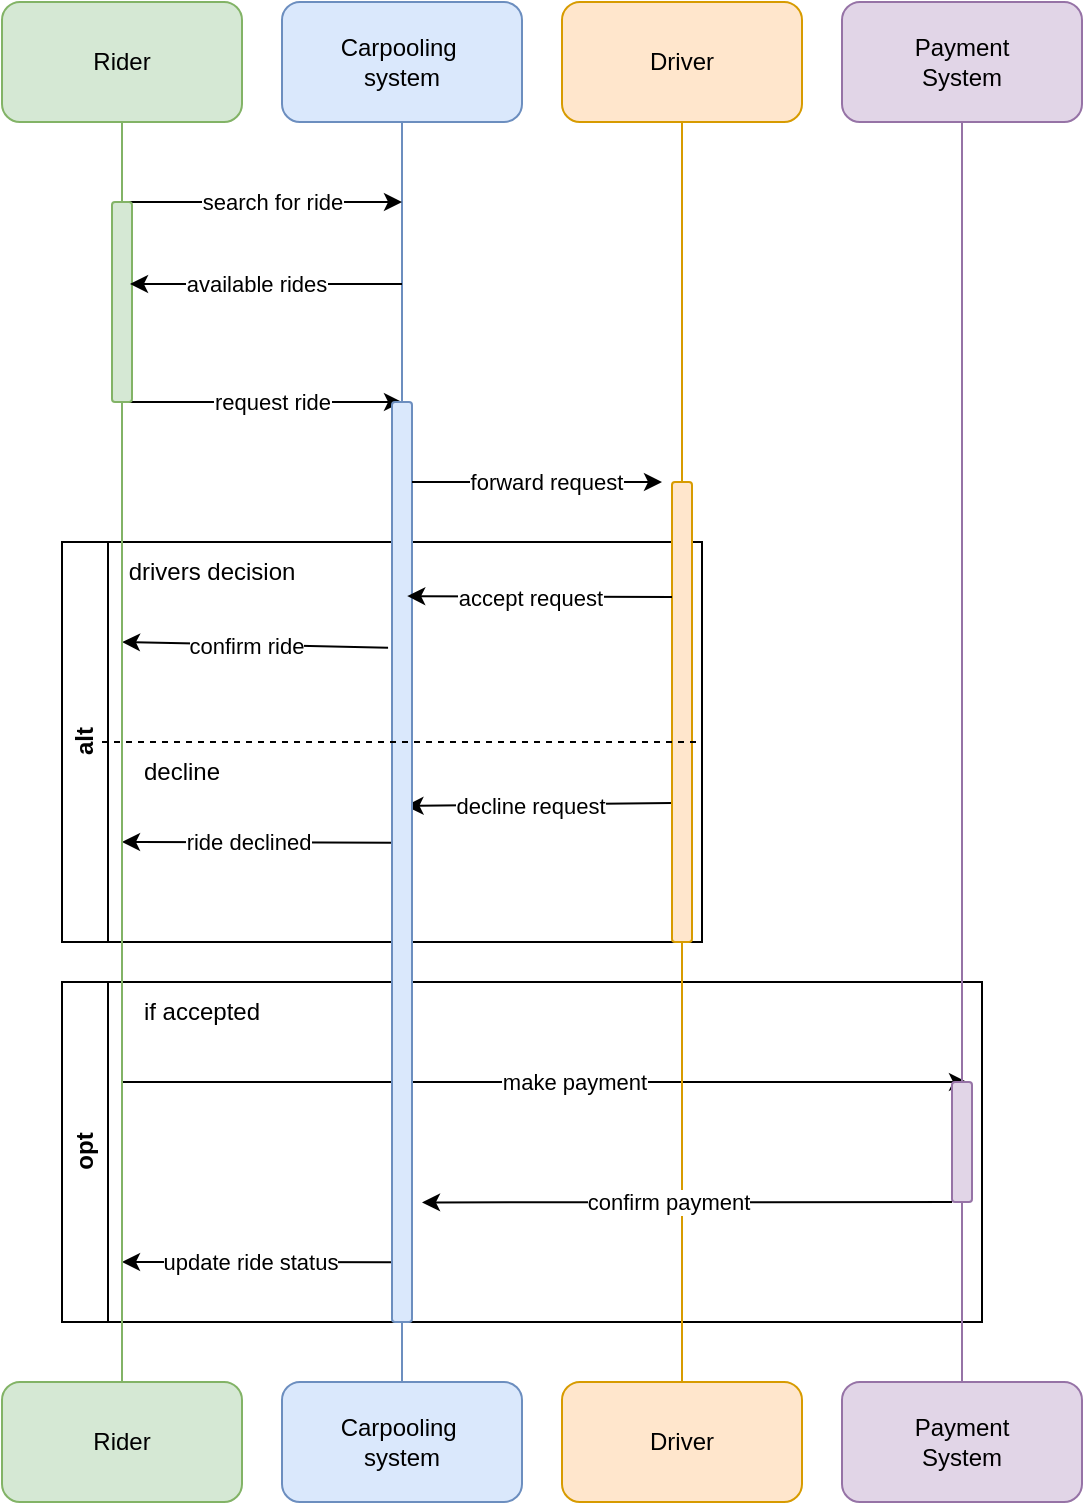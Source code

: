 <mxfile version="24.7.17">
  <diagram name="Page-1" id="esVlBsOZEMflyCbbcKqj">
    <mxGraphModel grid="1" page="1" gridSize="10" guides="1" tooltips="1" connect="1" arrows="1" fold="1" pageScale="1" pageWidth="850" pageHeight="1100" math="0" shadow="0">
      <root>
        <mxCell id="0" />
        <mxCell id="1" parent="0" />
        <mxCell id="UcHw_VRGnY01g3brgdtn-59" value="opt" style="swimlane;horizontal=0;whiteSpace=wrap;html=1;swimlaneFillColor=#FFFFFF;" vertex="1" parent="1">
          <mxGeometry x="280" y="570" width="460" height="170" as="geometry" />
        </mxCell>
        <mxCell id="UcHw_VRGnY01g3brgdtn-60" value="" style="endArrow=classic;html=1;rounded=0;entryX=0.75;entryY=0;entryDx=0;entryDy=0;" edge="1" parent="UcHw_VRGnY01g3brgdtn-59" target="UcHw_VRGnY01g3brgdtn-13">
          <mxGeometry width="50" height="50" relative="1" as="geometry">
            <mxPoint x="30" y="50" as="sourcePoint" />
            <mxPoint x="30" y="50" as="targetPoint" />
          </mxGeometry>
        </mxCell>
        <mxCell id="UcHw_VRGnY01g3brgdtn-61" value="make payment" style="edgeLabel;html=1;align=center;verticalAlign=middle;resizable=0;points=[];" connectable="0" vertex="1" parent="UcHw_VRGnY01g3brgdtn-60">
          <mxGeometry x="0.071" relative="1" as="geometry">
            <mxPoint as="offset" />
          </mxGeometry>
        </mxCell>
        <mxCell id="UcHw_VRGnY01g3brgdtn-65" value="" style="endArrow=classic;html=1;rounded=0;exitX=0.279;exitY=0.935;exitDx=0;exitDy=0;exitPerimeter=0;" edge="1" parent="UcHw_VRGnY01g3brgdtn-59" source="UcHw_VRGnY01g3brgdtn-11">
          <mxGeometry width="50" height="50" relative="1" as="geometry">
            <mxPoint x="175" y="151.1" as="sourcePoint" />
            <mxPoint x="30" y="140" as="targetPoint" />
          </mxGeometry>
        </mxCell>
        <mxCell id="UcHw_VRGnY01g3brgdtn-66" value="update ride status" style="edgeLabel;html=1;align=center;verticalAlign=middle;resizable=0;points=[];" connectable="0" vertex="1" parent="UcHw_VRGnY01g3brgdtn-65">
          <mxGeometry x="0.071" relative="1" as="geometry">
            <mxPoint as="offset" />
          </mxGeometry>
        </mxCell>
        <mxCell id="UcHw_VRGnY01g3brgdtn-67" value="if accepted" style="text;html=1;align=center;verticalAlign=middle;whiteSpace=wrap;rounded=0;" vertex="1" parent="UcHw_VRGnY01g3brgdtn-59">
          <mxGeometry x="30" width="80" height="30" as="geometry" />
        </mxCell>
        <mxCell id="UcHw_VRGnY01g3brgdtn-14" value="alt" style="swimlane;horizontal=0;whiteSpace=wrap;html=1;swimlaneFillColor=#FFFFFF;" vertex="1" parent="1">
          <mxGeometry x="280" y="350" width="320" height="200" as="geometry" />
        </mxCell>
        <mxCell id="UcHw_VRGnY01g3brgdtn-44" value="" style="endArrow=classic;html=1;rounded=0;exitX=-0.196;exitY=0.267;exitDx=0;exitDy=0;exitPerimeter=0;" edge="1" parent="UcHw_VRGnY01g3brgdtn-14" source="UcHw_VRGnY01g3brgdtn-11">
          <mxGeometry width="50" height="50" relative="1" as="geometry">
            <mxPoint x="175" y="51.1" as="sourcePoint" />
            <mxPoint x="30" y="50" as="targetPoint" />
          </mxGeometry>
        </mxCell>
        <mxCell id="UcHw_VRGnY01g3brgdtn-45" value="confirm ride" style="edgeLabel;html=1;align=center;verticalAlign=middle;resizable=0;points=[];" connectable="0" vertex="1" parent="UcHw_VRGnY01g3brgdtn-44">
          <mxGeometry x="0.071" relative="1" as="geometry">
            <mxPoint as="offset" />
          </mxGeometry>
        </mxCell>
        <mxCell id="UcHw_VRGnY01g3brgdtn-48" value="decline" style="text;html=1;align=center;verticalAlign=middle;whiteSpace=wrap;rounded=0;" vertex="1" parent="UcHw_VRGnY01g3brgdtn-14">
          <mxGeometry x="30" y="100" width="60" height="30" as="geometry" />
        </mxCell>
        <mxCell id="UcHw_VRGnY01g3brgdtn-51" value="" style="endArrow=classic;html=1;rounded=0;entryX=0.674;entryY=0.439;entryDx=0;entryDy=0;entryPerimeter=0;exitX=0;exitY=0.25;exitDx=0;exitDy=0;" edge="1" parent="UcHw_VRGnY01g3brgdtn-14" target="UcHw_VRGnY01g3brgdtn-11">
          <mxGeometry width="50" height="50" relative="1" as="geometry">
            <mxPoint x="305" y="130.5" as="sourcePoint" />
            <mxPoint x="171" y="131.5" as="targetPoint" />
          </mxGeometry>
        </mxCell>
        <mxCell id="UcHw_VRGnY01g3brgdtn-52" value="decline request" style="edgeLabel;html=1;align=center;verticalAlign=middle;resizable=0;points=[];" connectable="0" vertex="1" parent="UcHw_VRGnY01g3brgdtn-51">
          <mxGeometry x="0.071" relative="1" as="geometry">
            <mxPoint as="offset" />
          </mxGeometry>
        </mxCell>
        <mxCell id="UcHw_VRGnY01g3brgdtn-56" value="" style="endArrow=classic;html=1;rounded=0;exitX=0.065;exitY=0.479;exitDx=0;exitDy=0;exitPerimeter=0;" edge="1" parent="UcHw_VRGnY01g3brgdtn-14" source="UcHw_VRGnY01g3brgdtn-11">
          <mxGeometry width="50" height="50" relative="1" as="geometry">
            <mxPoint x="175" y="151.1" as="sourcePoint" />
            <mxPoint x="30" y="150" as="targetPoint" />
          </mxGeometry>
        </mxCell>
        <mxCell id="UcHw_VRGnY01g3brgdtn-57" value="ride declined" style="edgeLabel;html=1;align=center;verticalAlign=middle;resizable=0;points=[];" connectable="0" vertex="1" parent="UcHw_VRGnY01g3brgdtn-56">
          <mxGeometry x="0.071" relative="1" as="geometry">
            <mxPoint as="offset" />
          </mxGeometry>
        </mxCell>
        <mxCell id="UcHw_VRGnY01g3brgdtn-58" value="drivers decision" style="text;html=1;align=center;verticalAlign=middle;whiteSpace=wrap;rounded=0;" vertex="1" parent="UcHw_VRGnY01g3brgdtn-14">
          <mxGeometry x="30" width="90" height="30" as="geometry" />
        </mxCell>
        <mxCell id="UcHw_VRGnY01g3brgdtn-1" value="Rider" style="rounded=1;whiteSpace=wrap;html=1;fillColor=#d5e8d4;strokeColor=#82b366;" vertex="1" parent="1">
          <mxGeometry x="250" y="80" width="120" height="60" as="geometry" />
        </mxCell>
        <mxCell id="UcHw_VRGnY01g3brgdtn-2" value="Carpooling&amp;nbsp;&lt;div&gt;system&lt;/div&gt;" style="rounded=1;whiteSpace=wrap;html=1;fillColor=#dae8fc;strokeColor=#6c8ebf;" vertex="1" parent="1">
          <mxGeometry x="390" y="80" width="120" height="60" as="geometry" />
        </mxCell>
        <mxCell id="UcHw_VRGnY01g3brgdtn-3" value="Driver" style="rounded=1;whiteSpace=wrap;html=1;fillColor=#ffe6cc;strokeColor=#d79b00;" vertex="1" parent="1">
          <mxGeometry x="530" y="80" width="120" height="60" as="geometry" />
        </mxCell>
        <mxCell id="UcHw_VRGnY01g3brgdtn-5" value="Payment&lt;br&gt;System" style="rounded=1;whiteSpace=wrap;html=1;fillColor=#e1d5e7;strokeColor=#9673a6;" vertex="1" parent="1">
          <mxGeometry x="670" y="80" width="120" height="60" as="geometry" />
        </mxCell>
        <mxCell id="UcHw_VRGnY01g3brgdtn-16" value="" style="endArrow=none;html=1;rounded=0;entryX=0.5;entryY=1;entryDx=0;entryDy=0;exitX=0.5;exitY=0;exitDx=0;exitDy=0;fillColor=#d5e8d4;strokeColor=#82b366;" edge="1" parent="1" target="UcHw_VRGnY01g3brgdtn-1">
          <mxGeometry width="50" height="50" relative="1" as="geometry">
            <mxPoint x="310" y="770.0" as="sourcePoint" />
            <mxPoint x="560" y="280" as="targetPoint" />
          </mxGeometry>
        </mxCell>
        <mxCell id="UcHw_VRGnY01g3brgdtn-20" value="" style="endArrow=none;html=1;rounded=0;entryX=0.5;entryY=1;entryDx=0;entryDy=0;exitX=0.5;exitY=0;exitDx=0;exitDy=0;fillColor=#dae8fc;strokeColor=#6c8ebf;" edge="1" parent="1">
          <mxGeometry width="50" height="50" relative="1" as="geometry">
            <mxPoint x="450" y="770" as="sourcePoint" />
            <mxPoint x="450" y="140" as="targetPoint" />
          </mxGeometry>
        </mxCell>
        <mxCell id="UcHw_VRGnY01g3brgdtn-21" value="" style="endArrow=none;html=1;rounded=0;entryX=0.5;entryY=1;entryDx=0;entryDy=0;exitX=0.5;exitY=0;exitDx=0;exitDy=0;fillColor=#ffe6cc;strokeColor=#d79b00;" edge="1" parent="1">
          <mxGeometry width="50" height="50" relative="1" as="geometry">
            <mxPoint x="590" y="770" as="sourcePoint" />
            <mxPoint x="590" y="140" as="targetPoint" />
          </mxGeometry>
        </mxCell>
        <mxCell id="UcHw_VRGnY01g3brgdtn-22" value="" style="endArrow=none;html=1;rounded=0;entryX=0.5;entryY=1;entryDx=0;entryDy=0;exitX=0.5;exitY=0;exitDx=0;exitDy=0;fillColor=#e1d5e7;strokeColor=#9673a6;" edge="1" parent="1">
          <mxGeometry width="50" height="50" relative="1" as="geometry">
            <mxPoint x="730" y="770" as="sourcePoint" />
            <mxPoint x="730" y="140" as="targetPoint" />
          </mxGeometry>
        </mxCell>
        <mxCell id="UcHw_VRGnY01g3brgdtn-23" value="" style="endArrow=classic;html=1;rounded=0;" edge="1" parent="1">
          <mxGeometry width="50" height="50" relative="1" as="geometry">
            <mxPoint x="310" y="180" as="sourcePoint" />
            <mxPoint x="450" y="180" as="targetPoint" />
          </mxGeometry>
        </mxCell>
        <mxCell id="UcHw_VRGnY01g3brgdtn-24" value="search for ride" style="edgeLabel;html=1;align=center;verticalAlign=middle;resizable=0;points=[];" connectable="0" vertex="1" parent="UcHw_VRGnY01g3brgdtn-23">
          <mxGeometry x="0.071" relative="1" as="geometry">
            <mxPoint as="offset" />
          </mxGeometry>
        </mxCell>
        <mxCell id="UcHw_VRGnY01g3brgdtn-25" value="Rider" style="rounded=1;whiteSpace=wrap;html=1;fillColor=#d5e8d4;strokeColor=#82b366;" vertex="1" parent="1">
          <mxGeometry x="250" y="770" width="120" height="60" as="geometry" />
        </mxCell>
        <mxCell id="UcHw_VRGnY01g3brgdtn-26" value="Carpooling&amp;nbsp;&lt;div&gt;system&lt;/div&gt;" style="rounded=1;whiteSpace=wrap;html=1;fillColor=#dae8fc;strokeColor=#6c8ebf;" vertex="1" parent="1">
          <mxGeometry x="390" y="770" width="120" height="60" as="geometry" />
        </mxCell>
        <mxCell id="UcHw_VRGnY01g3brgdtn-27" value="Driver" style="rounded=1;whiteSpace=wrap;html=1;fillColor=#ffe6cc;strokeColor=#d79b00;" vertex="1" parent="1">
          <mxGeometry x="530" y="770" width="120" height="60" as="geometry" />
        </mxCell>
        <mxCell id="UcHw_VRGnY01g3brgdtn-28" value="Payment&lt;br&gt;System" style="rounded=1;whiteSpace=wrap;html=1;fillColor=#e1d5e7;strokeColor=#9673a6;" vertex="1" parent="1">
          <mxGeometry x="670" y="770" width="120" height="60" as="geometry" />
        </mxCell>
        <mxCell id="UcHw_VRGnY01g3brgdtn-31" value="" style="endArrow=classic;html=1;rounded=0;" edge="1" parent="1">
          <mxGeometry width="50" height="50" relative="1" as="geometry">
            <mxPoint x="310" y="280" as="sourcePoint" />
            <mxPoint x="450" y="280" as="targetPoint" />
          </mxGeometry>
        </mxCell>
        <mxCell id="UcHw_VRGnY01g3brgdtn-32" value="request ride" style="edgeLabel;html=1;align=center;verticalAlign=middle;resizable=0;points=[];" connectable="0" vertex="1" parent="UcHw_VRGnY01g3brgdtn-31">
          <mxGeometry x="0.071" relative="1" as="geometry">
            <mxPoint as="offset" />
          </mxGeometry>
        </mxCell>
        <mxCell id="UcHw_VRGnY01g3brgdtn-12" value="" style="rounded=1;whiteSpace=wrap;html=1;fillColor=#ffe6cc;strokeColor=#d79b00;" vertex="1" parent="1">
          <mxGeometry x="585" y="320" width="10" height="230" as="geometry" />
        </mxCell>
        <mxCell id="UcHw_VRGnY01g3brgdtn-10" value="" style="rounded=1;whiteSpace=wrap;html=1;fillColor=#d5e8d4;strokeColor=#82b366;" vertex="1" parent="1">
          <mxGeometry x="305" y="180" width="10" height="100" as="geometry" />
        </mxCell>
        <mxCell id="UcHw_VRGnY01g3brgdtn-11" value="" style="rounded=1;whiteSpace=wrap;html=1;fillColor=#dae8fc;strokeColor=#6c8ebf;" vertex="1" parent="1">
          <mxGeometry x="445" y="280" width="10" height="460" as="geometry" />
        </mxCell>
        <mxCell id="UcHw_VRGnY01g3brgdtn-13" value="" style="rounded=1;whiteSpace=wrap;html=1;fillColor=#e1d5e7;strokeColor=#9673a6;" vertex="1" parent="1">
          <mxGeometry x="725" y="620" width="10" height="60" as="geometry" />
        </mxCell>
        <mxCell id="UcHw_VRGnY01g3brgdtn-36" value="" style="endArrow=classic;html=1;rounded=0;entryX=0.9;entryY=0.41;entryDx=0;entryDy=0;entryPerimeter=0;" edge="1" parent="1" target="UcHw_VRGnY01g3brgdtn-10">
          <mxGeometry width="50" height="50" relative="1" as="geometry">
            <mxPoint x="450" y="221" as="sourcePoint" />
            <mxPoint x="430" y="219" as="targetPoint" />
          </mxGeometry>
        </mxCell>
        <mxCell id="UcHw_VRGnY01g3brgdtn-37" value="available rides" style="edgeLabel;html=1;align=center;verticalAlign=middle;resizable=0;points=[];" connectable="0" vertex="1" parent="UcHw_VRGnY01g3brgdtn-36">
          <mxGeometry x="0.071" relative="1" as="geometry">
            <mxPoint as="offset" />
          </mxGeometry>
        </mxCell>
        <mxCell id="UcHw_VRGnY01g3brgdtn-39" value="" style="endArrow=classic;html=1;rounded=0;" edge="1" parent="1">
          <mxGeometry width="50" height="50" relative="1" as="geometry">
            <mxPoint x="455" y="320" as="sourcePoint" />
            <mxPoint x="580" y="320" as="targetPoint" />
          </mxGeometry>
        </mxCell>
        <mxCell id="UcHw_VRGnY01g3brgdtn-40" value="forward request" style="edgeLabel;html=1;align=center;verticalAlign=middle;resizable=0;points=[];" connectable="0" vertex="1" parent="UcHw_VRGnY01g3brgdtn-39">
          <mxGeometry x="0.071" relative="1" as="geometry">
            <mxPoint as="offset" />
          </mxGeometry>
        </mxCell>
        <mxCell id="UcHw_VRGnY01g3brgdtn-47" value="" style="endArrow=none;dashed=1;html=1;rounded=0;entryX=1;entryY=0.5;entryDx=0;entryDy=0;" edge="1" parent="1" target="UcHw_VRGnY01g3brgdtn-14">
          <mxGeometry width="50" height="50" relative="1" as="geometry">
            <mxPoint x="300" y="450" as="sourcePoint" />
            <mxPoint x="480" y="370" as="targetPoint" />
          </mxGeometry>
        </mxCell>
        <mxCell id="UcHw_VRGnY01g3brgdtn-41" value="" style="endArrow=classic;html=1;rounded=0;entryX=0.761;entryY=0.211;entryDx=0;entryDy=0;entryPerimeter=0;exitX=0;exitY=0.25;exitDx=0;exitDy=0;" edge="1" parent="1" source="UcHw_VRGnY01g3brgdtn-12" target="UcHw_VRGnY01g3brgdtn-11">
          <mxGeometry width="50" height="50" relative="1" as="geometry">
            <mxPoint x="595" y="380" as="sourcePoint" />
            <mxPoint x="460" y="380" as="targetPoint" />
          </mxGeometry>
        </mxCell>
        <mxCell id="UcHw_VRGnY01g3brgdtn-42" value="accept request" style="edgeLabel;html=1;align=center;verticalAlign=middle;resizable=0;points=[];" connectable="0" vertex="1" parent="UcHw_VRGnY01g3brgdtn-41">
          <mxGeometry x="0.071" relative="1" as="geometry">
            <mxPoint as="offset" />
          </mxGeometry>
        </mxCell>
        <mxCell id="UcHw_VRGnY01g3brgdtn-63" value="" style="endArrow=classic;html=1;rounded=0;entryX=1.5;entryY=0.87;entryDx=0;entryDy=0;entryPerimeter=0;exitX=0;exitY=1;exitDx=0;exitDy=0;" edge="1" parent="1" source="UcHw_VRGnY01g3brgdtn-13" target="UcHw_VRGnY01g3brgdtn-11">
          <mxGeometry width="50" height="50" relative="1" as="geometry">
            <mxPoint x="585" y="700.5" as="sourcePoint" />
            <mxPoint x="451" y="701.5" as="targetPoint" />
          </mxGeometry>
        </mxCell>
        <mxCell id="UcHw_VRGnY01g3brgdtn-64" value="confirm payment" style="edgeLabel;html=1;align=center;verticalAlign=middle;resizable=0;points=[];" connectable="0" vertex="1" parent="UcHw_VRGnY01g3brgdtn-63">
          <mxGeometry x="0.071" relative="1" as="geometry">
            <mxPoint as="offset" />
          </mxGeometry>
        </mxCell>
      </root>
    </mxGraphModel>
  </diagram>
</mxfile>
